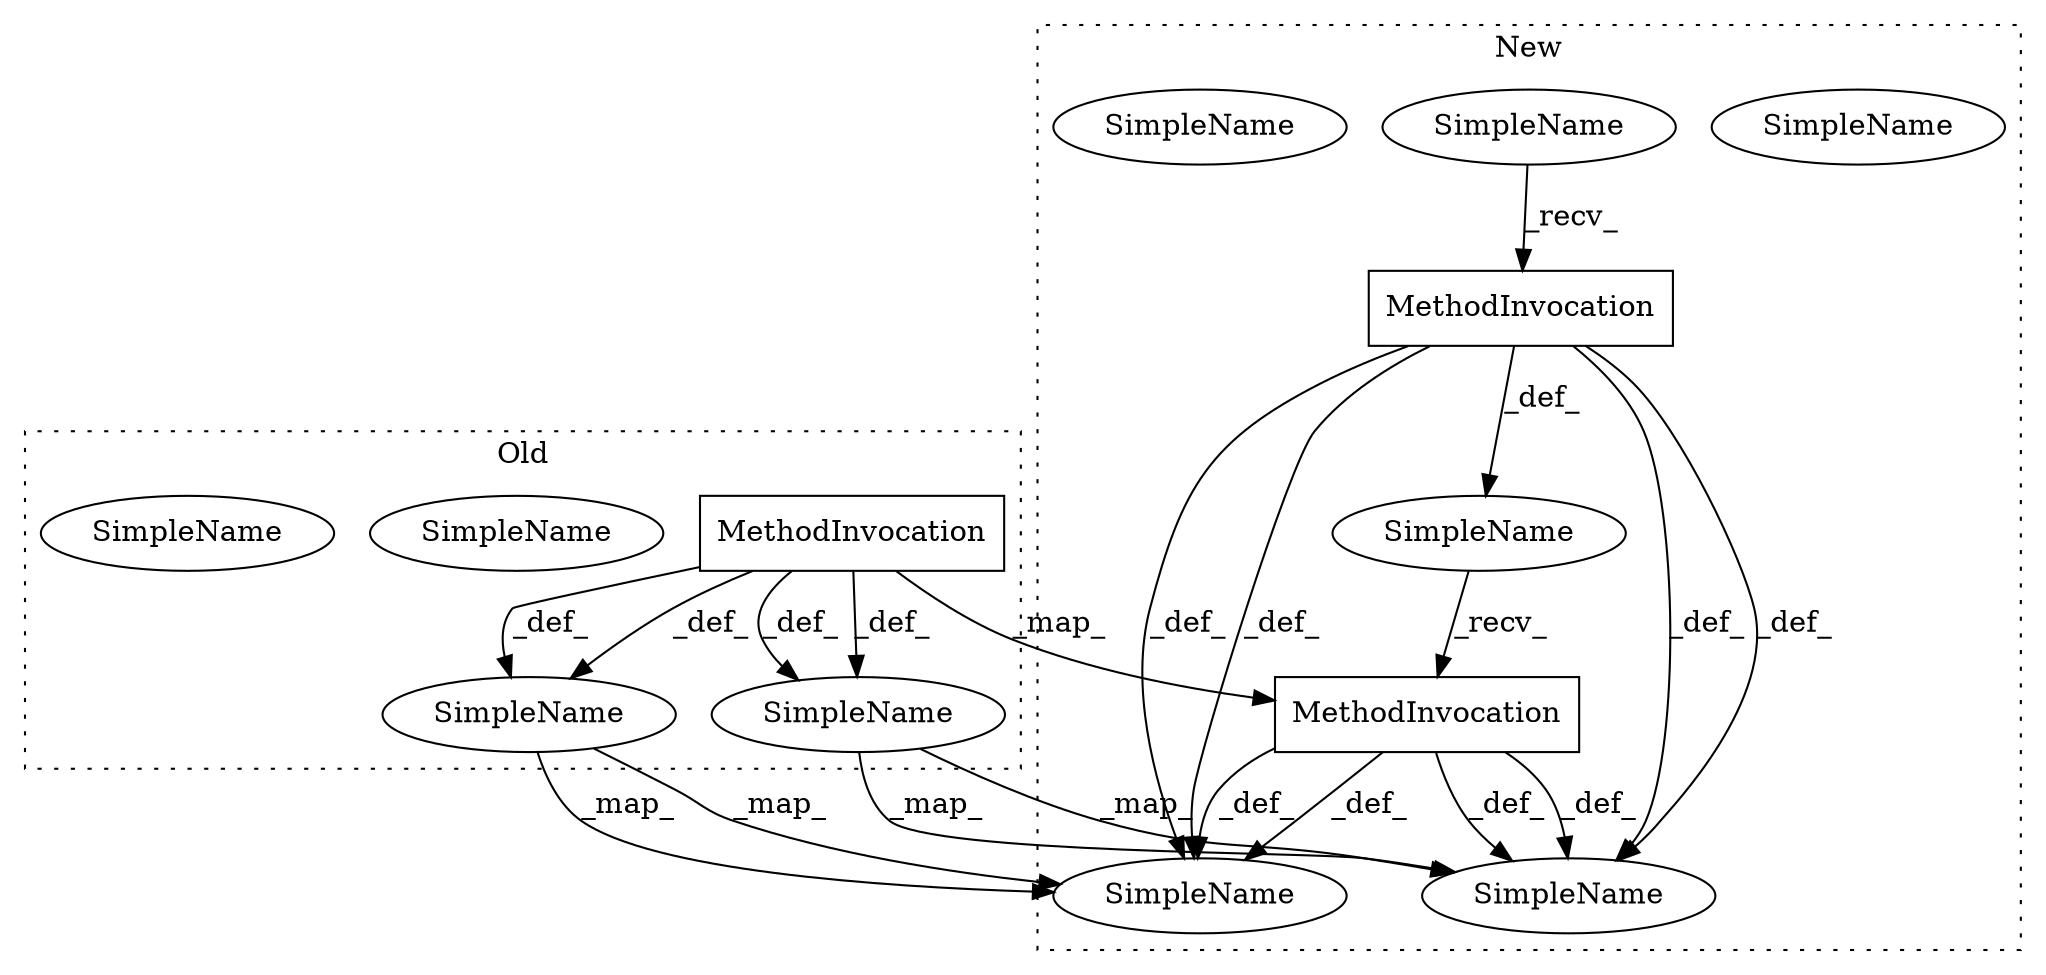 digraph G {
subgraph cluster0 {
1 [label="MethodInvocation" a="32" s="1242,1252" l="8,1" shape="box"];
8 [label="SimpleName" a="42" s="1609" l="8" shape="ellipse"];
9 [label="SimpleName" a="42" s="1609" l="8" shape="ellipse"];
10 [label="SimpleName" a="42" s="1555" l="2" shape="ellipse"];
12 [label="SimpleName" a="42" s="1555" l="2" shape="ellipse"];
label = "Old";
style="dotted";
}
subgraph cluster1 {
2 [label="MethodInvocation" a="32" s="894,904" l="8,1" shape="box"];
3 [label="MethodInvocation" a="32" s="1312,1322" l="8,1" shape="box"];
4 [label="SimpleName" a="42" s="1655" l="8" shape="ellipse"];
5 [label="SimpleName" a="42" s="1655" l="8" shape="ellipse"];
6 [label="SimpleName" a="42" s="891" l="2" shape="ellipse"];
7 [label="SimpleName" a="42" s="1601" l="2" shape="ellipse"];
11 [label="SimpleName" a="42" s="" l="" shape="ellipse"];
13 [label="SimpleName" a="42" s="1601" l="2" shape="ellipse"];
label = "New";
style="dotted";
}
1 -> 3 [label="_map_"];
1 -> 12 [label="_def_"];
1 -> 9 [label="_def_"];
1 -> 9 [label="_def_"];
1 -> 12 [label="_def_"];
2 -> 5 [label="_def_"];
2 -> 7 [label="_def_"];
2 -> 5 [label="_def_"];
2 -> 7 [label="_def_"];
2 -> 11 [label="_def_"];
3 -> 7 [label="_def_"];
3 -> 5 [label="_def_"];
3 -> 7 [label="_def_"];
3 -> 5 [label="_def_"];
6 -> 2 [label="_recv_"];
9 -> 5 [label="_map_"];
9 -> 5 [label="_map_"];
11 -> 3 [label="_recv_"];
12 -> 7 [label="_map_"];
12 -> 7 [label="_map_"];
}